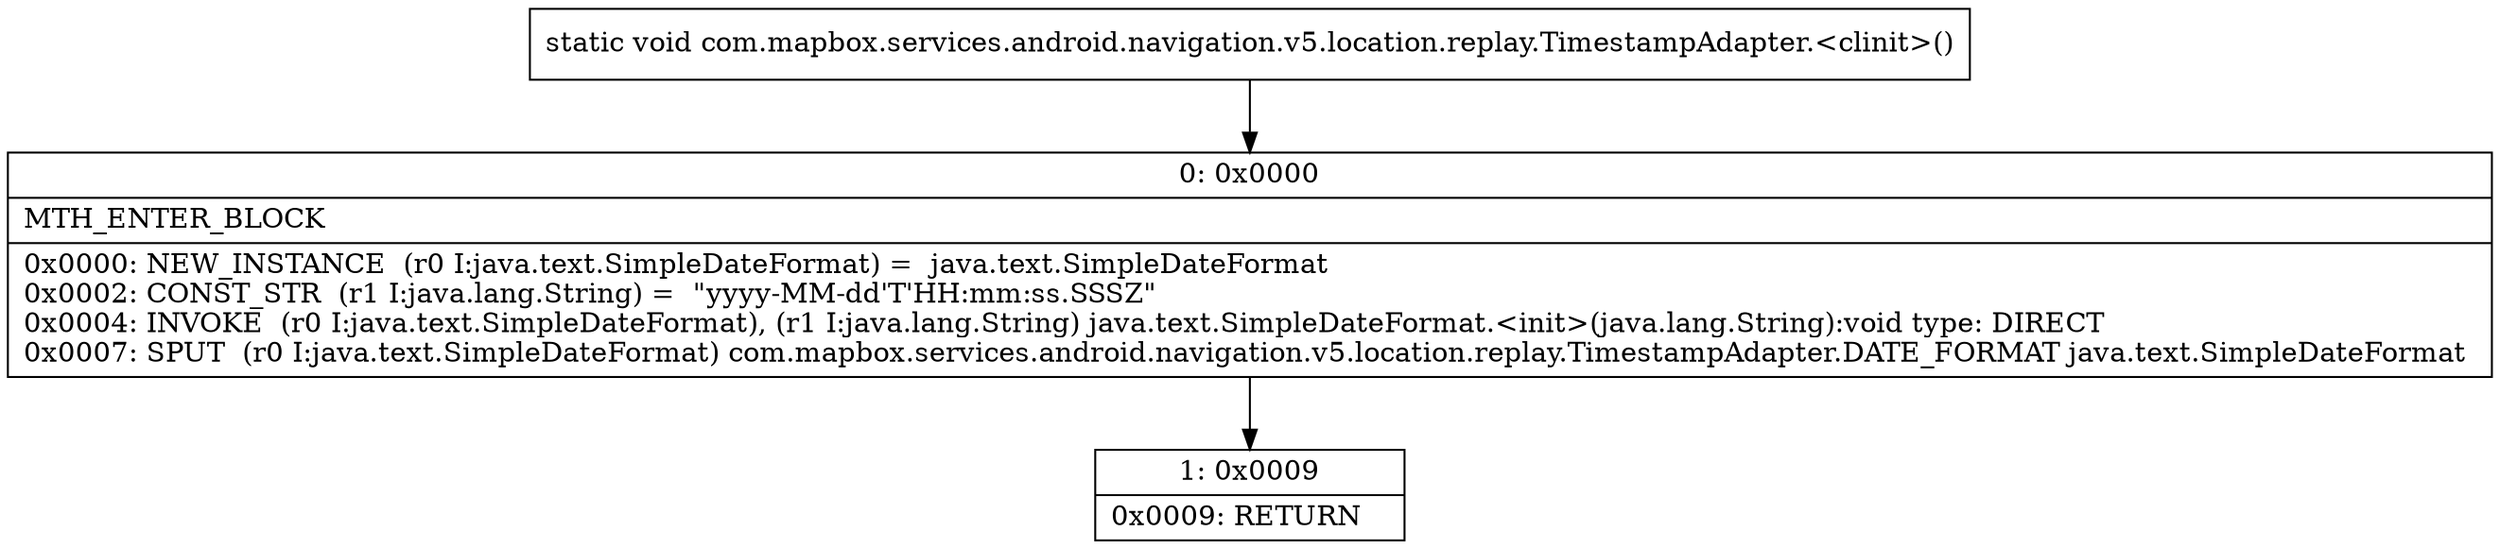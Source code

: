 digraph "CFG forcom.mapbox.services.android.navigation.v5.location.replay.TimestampAdapter.\<clinit\>()V" {
Node_0 [shape=record,label="{0\:\ 0x0000|MTH_ENTER_BLOCK\l|0x0000: NEW_INSTANCE  (r0 I:java.text.SimpleDateFormat) =  java.text.SimpleDateFormat \l0x0002: CONST_STR  (r1 I:java.lang.String) =  \"yyyy\-MM\-dd'T'HH:mm:ss.SSSZ\" \l0x0004: INVOKE  (r0 I:java.text.SimpleDateFormat), (r1 I:java.lang.String) java.text.SimpleDateFormat.\<init\>(java.lang.String):void type: DIRECT \l0x0007: SPUT  (r0 I:java.text.SimpleDateFormat) com.mapbox.services.android.navigation.v5.location.replay.TimestampAdapter.DATE_FORMAT java.text.SimpleDateFormat \l}"];
Node_1 [shape=record,label="{1\:\ 0x0009|0x0009: RETURN   \l}"];
MethodNode[shape=record,label="{static void com.mapbox.services.android.navigation.v5.location.replay.TimestampAdapter.\<clinit\>() }"];
MethodNode -> Node_0;
Node_0 -> Node_1;
}

